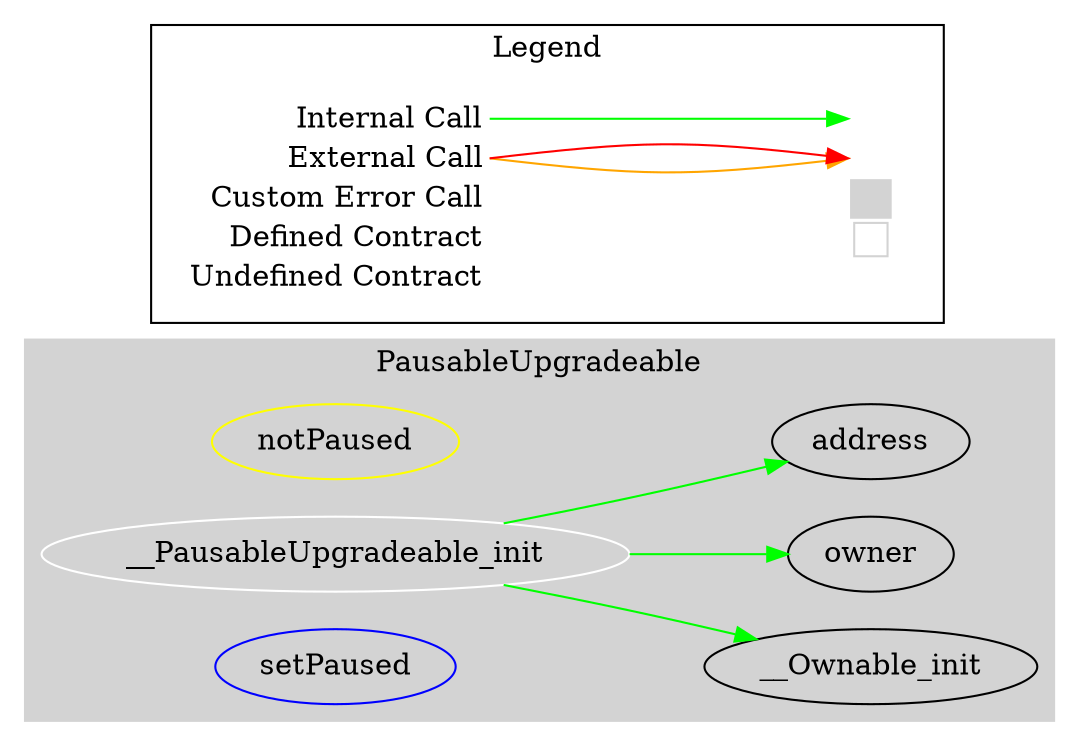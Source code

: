 digraph G {
  graph [ ratio = "auto", page = "100", compound =true ];
subgraph "clusterPausableUpgradeable" {
  graph [ label = "PausableUpgradeable", color = "lightgray", style = "filled", bgcolor = "lightgray" ];
  "PausableUpgradeable.notPaused" [ label = "notPaused", color = "yellow" ];
  "PausableUpgradeable.__PausableUpgradeable_init" [ label = "__PausableUpgradeable_init", color = "white" ];
  "PausableUpgradeable.setPaused" [ label = "setPaused", color = "blue" ];
  "PausableUpgradeable.__Ownable_init" [ label = "__Ownable_init" ];
  "PausableUpgradeable.owner" [ label = "owner" ];
  "PausableUpgradeable.address" [ label = "address" ];
}

  "PausableUpgradeable.__PausableUpgradeable_init";
  "PausableUpgradeable.__Ownable_init";
  "PausableUpgradeable.owner";
  "PausableUpgradeable.address";
  "PausableUpgradeable.__PausableUpgradeable_init" -> "PausableUpgradeable.__Ownable_init" [ color = "green" ];
  "PausableUpgradeable.__PausableUpgradeable_init" -> "PausableUpgradeable.owner" [ color = "green" ];
  "PausableUpgradeable.__PausableUpgradeable_init" -> "PausableUpgradeable.address" [ color = "green" ];


rankdir=LR
node [shape=plaintext]
subgraph cluster_01 { 
label = "Legend";
key [label=<<table border="0" cellpadding="2" cellspacing="0" cellborder="0">
  <tr><td align="right" port="i1">Internal Call</td></tr>
  <tr><td align="right" port="i2">External Call</td></tr>
  <tr><td align="right" port="i2">Custom Error Call</td></tr>
  <tr><td align="right" port="i3">Defined Contract</td></tr>
  <tr><td align="right" port="i4">Undefined Contract</td></tr>
  </table>>]
key2 [label=<<table border="0" cellpadding="2" cellspacing="0" cellborder="0">
  <tr><td port="i1">&nbsp;&nbsp;&nbsp;</td></tr>
  <tr><td port="i2">&nbsp;&nbsp;&nbsp;</td></tr>
  <tr><td port="i3" bgcolor="lightgray">&nbsp;&nbsp;&nbsp;</td></tr>
  <tr><td port="i4">
    <table border="1" cellborder="0" cellspacing="0" cellpadding="7" color="lightgray">
      <tr>
       <td></td>
      </tr>
     </table>
  </td></tr>
  </table>>]
key:i1:e -> key2:i1:w [color="green"]
key:i2:e -> key2:i2:w [color="orange"]
key:i2:e -> key2:i2:w [color="red"]
}
}


